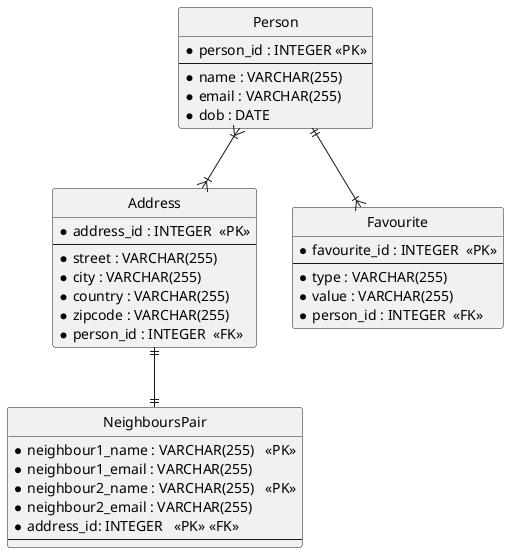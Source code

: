@startuml 2NF

skinparam liinetype ortho

hide circle

entity "Person" {
  * person_id : INTEGER <<PK>>
  --
  * name : VARCHAR(255)
  * email : VARCHAR(255)
  * dob : DATE
}

entity "Address" {
  * address_id : INTEGER  <<PK>>
  --
  * street : VARCHAR(255)
  * city : VARCHAR(255)
  * country : VARCHAR(255)
  * zipcode : VARCHAR(255)
  * person_id : INTEGER  <<FK>>
}

entity "NeighboursPair" {
  * neighbour1_name : VARCHAR(255)   <<PK>>
  * neighbour1_email : VARCHAR(255)
  * neighbour2_name : VARCHAR(255)   <<PK>>
  * neighbour2_email : VARCHAR(255)
  * address_id: INTEGER   <<PK>> <<FK>>
  --
}

entity "Favourite" {
  * favourite_id : INTEGER  <<PK>>
  --
  * type : VARCHAR(255)
  * value : VARCHAR(255)
  * person_id : INTEGER  <<FK>>
}

Person }|--|{ Address
Address ||--|| NeighboursPair

Person ||--|{ Favourite
@enduml